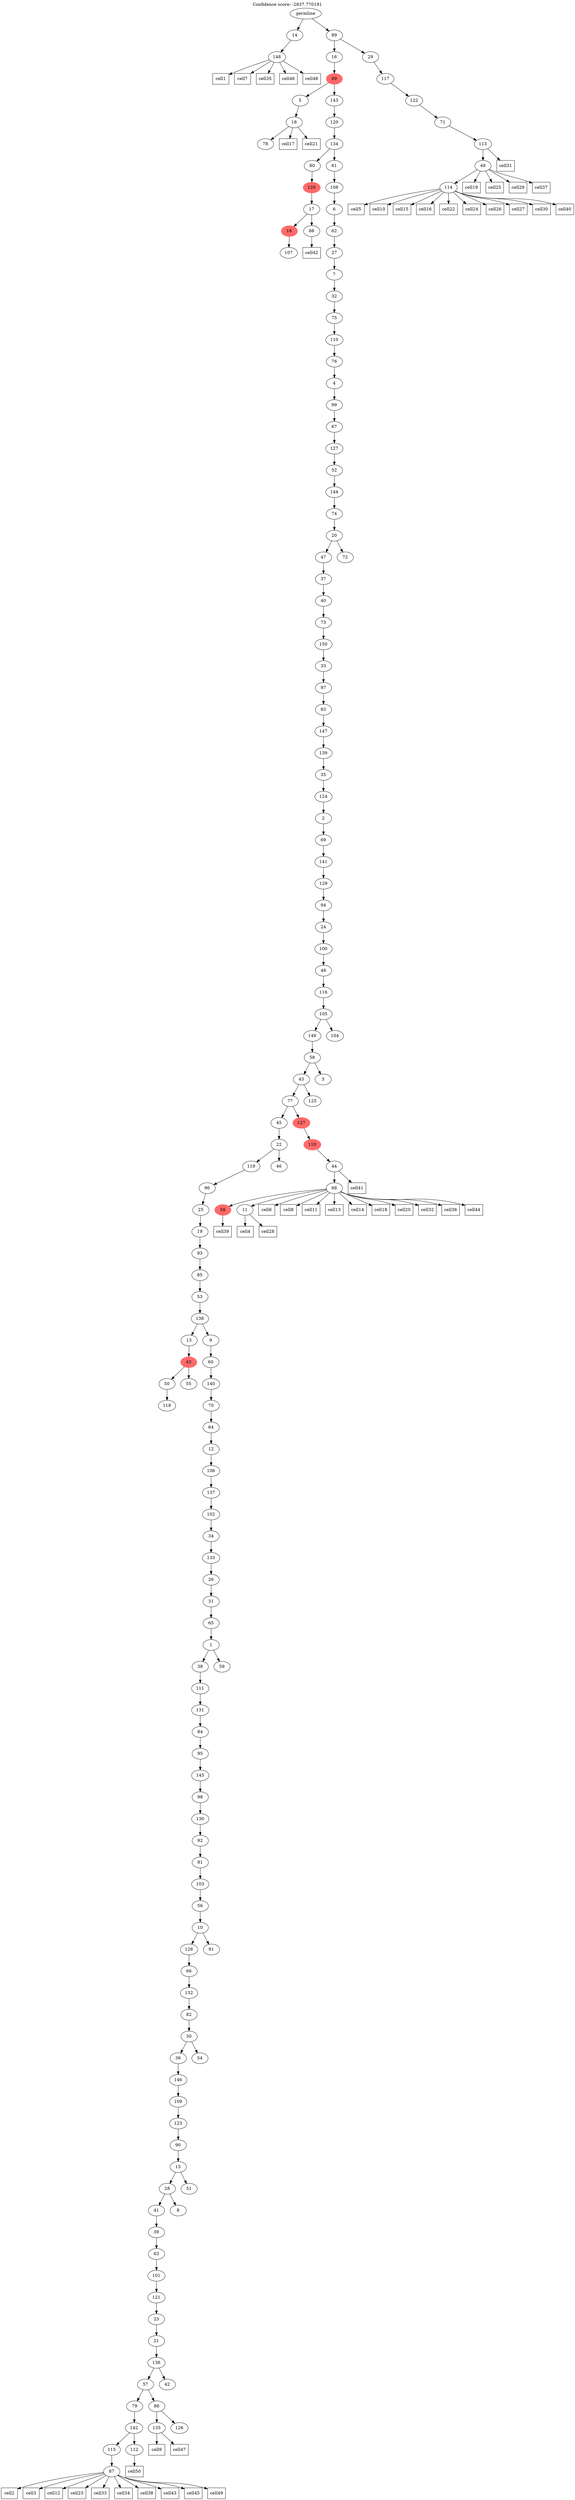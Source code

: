 digraph g {
	"156" -> "157";
	"157" [label="148"];
	"154" -> "155";
	"155" [label="78"];
	"153" -> "154";
	"154" [label="18"];
	"151" -> "152";
	"152" [label="107"];
	"149" -> "150";
	"150" [label="88"];
	"149" -> "151";
	"151" [color=indianred1, style=filled, label="16"];
	"148" -> "149";
	"149" [label="17"];
	"147" -> "148";
	"148" [color=indianred1, style=filled, label="120"];
	"140" -> "141";
	"141" [label="118"];
	"138" -> "139";
	"139" [label="55"];
	"138" -> "140";
	"140" [label="50"];
	"137" -> "138";
	"138" [color=indianred1, style=filled, label="43"];
	"128" -> "129";
	"129" [label="87"];
	"127" -> "128";
	"128" [label="115"];
	"127" -> "130";
	"130" [label="112"];
	"126" -> "127";
	"127" [label="142"];
	"123" -> "124";
	"124" [label="135"];
	"123" -> "125";
	"125" [label="126"];
	"122" -> "123";
	"123" [label="86"];
	"122" -> "126";
	"126" [label="79"];
	"121" -> "122";
	"122" [label="57"];
	"121" -> "131";
	"131" [label="42"];
	"120" -> "121";
	"121" [label="136"];
	"119" -> "120";
	"120" [label="21"];
	"118" -> "119";
	"119" [label="23"];
	"117" -> "118";
	"118" [label="121"];
	"116" -> "117";
	"117" [label="101"];
	"115" -> "116";
	"116" [label="63"];
	"114" -> "115";
	"115" [label="39"];
	"113" -> "114";
	"114" [label="41"];
	"113" -> "132";
	"132" [label="8"];
	"112" -> "113";
	"113" [label="28"];
	"112" -> "133";
	"133" [label="51"];
	"111" -> "112";
	"112" [label="15"];
	"110" -> "111";
	"111" [label="90"];
	"109" -> "110";
	"110" [label="123"];
	"108" -> "109";
	"109" [label="109"];
	"107" -> "108";
	"108" [label="146"];
	"106" -> "107";
	"107" [label="36"];
	"106" -> "134";
	"134" [label="54"];
	"105" -> "106";
	"106" [label="30"];
	"104" -> "105";
	"105" [label="82"];
	"103" -> "104";
	"104" [label="132"];
	"102" -> "103";
	"103" [label="66"];
	"101" -> "102";
	"102" [label="128"];
	"101" -> "135";
	"135" [label="91"];
	"100" -> "101";
	"101" [label="10"];
	"99" -> "100";
	"100" [label="56"];
	"98" -> "99";
	"99" [label="103"];
	"97" -> "98";
	"98" [label="81"];
	"96" -> "97";
	"97" [label="92"];
	"95" -> "96";
	"96" [label="130"];
	"94" -> "95";
	"95" [label="98"];
	"93" -> "94";
	"94" [label="145"];
	"92" -> "93";
	"93" [label="95"];
	"91" -> "92";
	"92" [label="84"];
	"90" -> "91";
	"91" [label="131"];
	"89" -> "90";
	"90" [label="111"];
	"88" -> "89";
	"89" [label="38"];
	"88" -> "136";
	"136" [label="59"];
	"87" -> "88";
	"88" [label="1"];
	"86" -> "87";
	"87" [label="65"];
	"85" -> "86";
	"86" [label="31"];
	"84" -> "85";
	"85" [label="26"];
	"83" -> "84";
	"84" [label="133"];
	"82" -> "83";
	"83" [label="34"];
	"81" -> "82";
	"82" [label="102"];
	"80" -> "81";
	"81" [label="137"];
	"79" -> "80";
	"80" [label="106"];
	"78" -> "79";
	"79" [label="12"];
	"77" -> "78";
	"78" [label="64"];
	"76" -> "77";
	"77" [label="70"];
	"75" -> "76";
	"76" [label="140"];
	"74" -> "75";
	"75" [label="60"];
	"73" -> "74";
	"74" [label="9"];
	"73" -> "137";
	"137" [label="13"];
	"72" -> "73";
	"73" [label="138"];
	"71" -> "72";
	"72" [label="53"];
	"70" -> "71";
	"71" [label="85"];
	"69" -> "70";
	"70" [label="93"];
	"68" -> "69";
	"69" [label="19"];
	"67" -> "68";
	"68" [label="25"];
	"66" -> "67";
	"67" [label="96"];
	"65" -> "66";
	"66" [label="119"];
	"65" -> "142";
	"142" [label="46"];
	"64" -> "65";
	"65" [label="22"];
	"61" -> "62";
	"62" [color=indianred1, style=filled, label="58"];
	"61" -> "63";
	"63" [label="11"];
	"60" -> "61";
	"61" [label="68"];
	"59" -> "60";
	"60" [label="44"];
	"58" -> "59";
	"59" [color=indianred1, style=filled, label="110"];
	"57" -> "58";
	"58" [color=indianred1, style=filled, label="127"];
	"57" -> "64";
	"64" [label="45"];
	"56" -> "57";
	"57" [label="77"];
	"56" -> "143";
	"143" [label="125"];
	"55" -> "56";
	"56" [label="43"];
	"55" -> "144";
	"144" [label="3"];
	"54" -> "55";
	"55" [label="58"];
	"53" -> "54";
	"54" [label="149"];
	"53" -> "145";
	"145" [label="104"];
	"52" -> "53";
	"53" [label="105"];
	"51" -> "52";
	"52" [label="116"];
	"50" -> "51";
	"51" [label="48"];
	"49" -> "50";
	"50" [label="100"];
	"48" -> "49";
	"49" [label="24"];
	"47" -> "48";
	"48" [label="94"];
	"46" -> "47";
	"47" [label="129"];
	"45" -> "46";
	"46" [label="141"];
	"44" -> "45";
	"45" [label="69"];
	"43" -> "44";
	"44" [label="2"];
	"42" -> "43";
	"43" [label="124"];
	"41" -> "42";
	"42" [label="35"];
	"40" -> "41";
	"41" [label="139"];
	"39" -> "40";
	"40" [label="147"];
	"38" -> "39";
	"39" [label="83"];
	"37" -> "38";
	"38" [label="97"];
	"36" -> "37";
	"37" [label="33"];
	"35" -> "36";
	"36" [label="150"];
	"34" -> "35";
	"35" [label="73"];
	"33" -> "34";
	"34" [label="40"];
	"32" -> "33";
	"33" [label="37"];
	"31" -> "32";
	"32" [label="47"];
	"31" -> "146";
	"146" [label="72"];
	"30" -> "31";
	"31" [label="20"];
	"29" -> "30";
	"30" [label="74"];
	"28" -> "29";
	"29" [label="144"];
	"27" -> "28";
	"28" [label="52"];
	"26" -> "27";
	"27" [label="127"];
	"25" -> "26";
	"26" [label="67"];
	"24" -> "25";
	"25" [label="99"];
	"23" -> "24";
	"24" [label="4"];
	"22" -> "23";
	"23" [label="76"];
	"21" -> "22";
	"22" [label="110"];
	"20" -> "21";
	"21" [label="75"];
	"19" -> "20";
	"20" [label="32"];
	"18" -> "19";
	"19" [label="7"];
	"17" -> "18";
	"18" [label="27"];
	"16" -> "17";
	"17" [label="62"];
	"15" -> "16";
	"16" [label="6"];
	"14" -> "15";
	"15" [label="108"];
	"13" -> "14";
	"14" [label="61"];
	"13" -> "147";
	"147" [label="80"];
	"12" -> "13";
	"13" [label="134"];
	"11" -> "12";
	"12" [label="120"];
	"10" -> "11";
	"11" [label="143"];
	"10" -> "153";
	"153" [label="5"];
	"9" -> "10";
	"10" [color=indianred1, style=filled, label="89"];
	"7" -> "8";
	"8" [label="114"];
	"6" -> "7";
	"7" [label="49"];
	"5" -> "6";
	"6" [label="113"];
	"4" -> "5";
	"5" [label="71"];
	"3" -> "4";
	"4" [label="122"];
	"2" -> "3";
	"3" [label="117"];
	"1" -> "2";
	"2" [label="29"];
	"1" -> "9";
	"9" [label="16"];
	"0" -> "1";
	"1" [label="89"];
	"0" -> "156";
	"156" [label="14"];
	"0" [label="germline"];
	"157" -> "cell1";
	"cell1" [shape=box];
	"129" -> "cell2";
	"cell2" [shape=box];
	"129" -> "cell3";
	"cell3" [shape=box];
	"63" -> "cell4";
	"cell4" [shape=box];
	"8" -> "cell5";
	"cell5" [shape=box];
	"61" -> "cell6";
	"cell6" [shape=box];
	"157" -> "cell7";
	"cell7" [shape=box];
	"61" -> "cell8";
	"cell8" [shape=box];
	"124" -> "cell9";
	"cell9" [shape=box];
	"8" -> "cell10";
	"cell10" [shape=box];
	"61" -> "cell11";
	"cell11" [shape=box];
	"129" -> "cell12";
	"cell12" [shape=box];
	"61" -> "cell13";
	"cell13" [shape=box];
	"61" -> "cell14";
	"cell14" [shape=box];
	"8" -> "cell15";
	"cell15" [shape=box];
	"8" -> "cell16";
	"cell16" [shape=box];
	"154" -> "cell17";
	"cell17" [shape=box];
	"61" -> "cell18";
	"cell18" [shape=box];
	"7" -> "cell19";
	"cell19" [shape=box];
	"61" -> "cell20";
	"cell20" [shape=box];
	"154" -> "cell21";
	"cell21" [shape=box];
	"8" -> "cell22";
	"cell22" [shape=box];
	"129" -> "cell23";
	"cell23" [shape=box];
	"8" -> "cell24";
	"cell24" [shape=box];
	"7" -> "cell25";
	"cell25" [shape=box];
	"8" -> "cell26";
	"cell26" [shape=box];
	"8" -> "cell27";
	"cell27" [shape=box];
	"63" -> "cell28";
	"cell28" [shape=box];
	"7" -> "cell29";
	"cell29" [shape=box];
	"8" -> "cell30";
	"cell30" [shape=box];
	"6" -> "cell31";
	"cell31" [shape=box];
	"61" -> "cell32";
	"cell32" [shape=box];
	"129" -> "cell33";
	"cell33" [shape=box];
	"129" -> "cell34";
	"cell34" [shape=box];
	"157" -> "cell35";
	"cell35" [shape=box];
	"61" -> "cell36";
	"cell36" [shape=box];
	"7" -> "cell37";
	"cell37" [shape=box];
	"129" -> "cell38";
	"cell38" [shape=box];
	"62" -> "cell39";
	"cell39" [shape=box];
	"8" -> "cell40";
	"cell40" [shape=box];
	"60" -> "cell41";
	"cell41" [shape=box];
	"150" -> "cell42";
	"cell42" [shape=box];
	"129" -> "cell43";
	"cell43" [shape=box];
	"61" -> "cell44";
	"cell44" [shape=box];
	"129" -> "cell45";
	"cell45" [shape=box];
	"157" -> "cell46";
	"cell46" [shape=box];
	"124" -> "cell47";
	"cell47" [shape=box];
	"157" -> "cell48";
	"cell48" [shape=box];
	"129" -> "cell49";
	"cell49" [shape=box];
	"130" -> "cell50";
	"cell50" [shape=box];
	labelloc="t";
	label="Confidence score: -2837.770191";
}
